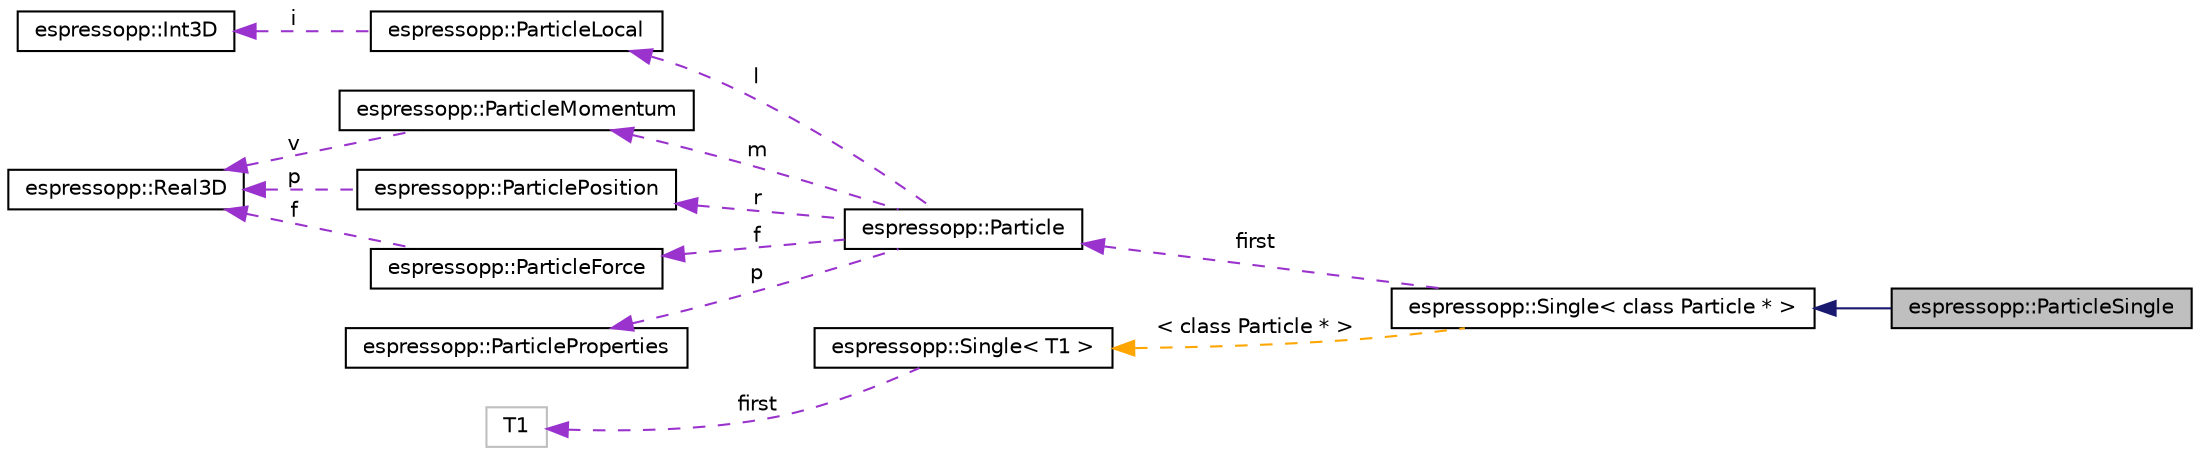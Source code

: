 digraph G
{
  edge [fontname="Helvetica",fontsize="10",labelfontname="Helvetica",labelfontsize="10"];
  node [fontname="Helvetica",fontsize="10",shape=record];
  rankdir="LR";
  Node1 [label="espressopp::ParticleSingle",height=0.2,width=0.4,color="black", fillcolor="grey75", style="filled" fontcolor="black"];
  Node2 -> Node1 [dir="back",color="midnightblue",fontsize="10",style="solid",fontname="Helvetica"];
  Node2 [label="espressopp::Single\< class Particle * \>",height=0.2,width=0.4,color="black", fillcolor="white", style="filled",URL="$structespressopp_1_1Single.html"];
  Node3 -> Node2 [dir="back",color="darkorchid3",fontsize="10",style="dashed",label=" first" ,fontname="Helvetica"];
  Node3 [label="espressopp::Particle",height=0.2,width=0.4,color="black", fillcolor="white", style="filled",URL="$structespressopp_1_1Particle.html"];
  Node4 -> Node3 [dir="back",color="darkorchid3",fontsize="10",style="dashed",label=" l" ,fontname="Helvetica"];
  Node4 [label="espressopp::ParticleLocal",height=0.2,width=0.4,color="black", fillcolor="white", style="filled",URL="$structespressopp_1_1ParticleLocal.html"];
  Node5 -> Node4 [dir="back",color="darkorchid3",fontsize="10",style="dashed",label=" i" ,fontname="Helvetica"];
  Node5 [label="espressopp::Int3D",height=0.2,width=0.4,color="black", fillcolor="white", style="filled",URL="$classespressopp_1_1Int3D.html"];
  Node6 -> Node3 [dir="back",color="darkorchid3",fontsize="10",style="dashed",label=" m" ,fontname="Helvetica"];
  Node6 [label="espressopp::ParticleMomentum",height=0.2,width=0.4,color="black", fillcolor="white", style="filled",URL="$structespressopp_1_1ParticleMomentum.html",tooltip="momentum-like properties"];
  Node7 -> Node6 [dir="back",color="darkorchid3",fontsize="10",style="dashed",label=" v" ,fontname="Helvetica"];
  Node7 [label="espressopp::Real3D",height=0.2,width=0.4,color="black", fillcolor="white", style="filled",URL="$classespressopp_1_1Real3D.html"];
  Node8 -> Node3 [dir="back",color="darkorchid3",fontsize="10",style="dashed",label=" p" ,fontname="Helvetica"];
  Node8 [label="espressopp::ParticleProperties",height=0.2,width=0.4,color="black", fillcolor="white", style="filled",URL="$structespressopp_1_1ParticleProperties.html"];
  Node9 -> Node3 [dir="back",color="darkorchid3",fontsize="10",style="dashed",label=" r" ,fontname="Helvetica"];
  Node9 [label="espressopp::ParticlePosition",height=0.2,width=0.4,color="black", fillcolor="white", style="filled",URL="$structespressopp_1_1ParticlePosition.html",tooltip="position-like properties"];
  Node7 -> Node9 [dir="back",color="darkorchid3",fontsize="10",style="dashed",label=" p" ,fontname="Helvetica"];
  Node10 -> Node3 [dir="back",color="darkorchid3",fontsize="10",style="dashed",label=" f" ,fontname="Helvetica"];
  Node10 [label="espressopp::ParticleForce",height=0.2,width=0.4,color="black", fillcolor="white", style="filled",URL="$structespressopp_1_1ParticleForce.html",tooltip="force-like properties"];
  Node7 -> Node10 [dir="back",color="darkorchid3",fontsize="10",style="dashed",label=" f" ,fontname="Helvetica"];
  Node11 -> Node2 [dir="back",color="orange",fontsize="10",style="dashed",label=" \< class Particle * \>" ,fontname="Helvetica"];
  Node11 [label="espressopp::Single\< T1 \>",height=0.2,width=0.4,color="black", fillcolor="white", style="filled",URL="$structespressopp_1_1Single.html"];
  Node12 -> Node11 [dir="back",color="darkorchid3",fontsize="10",style="dashed",label=" first" ,fontname="Helvetica"];
  Node12 [label="T1",height=0.2,width=0.4,color="grey75", fillcolor="white", style="filled"];
}
